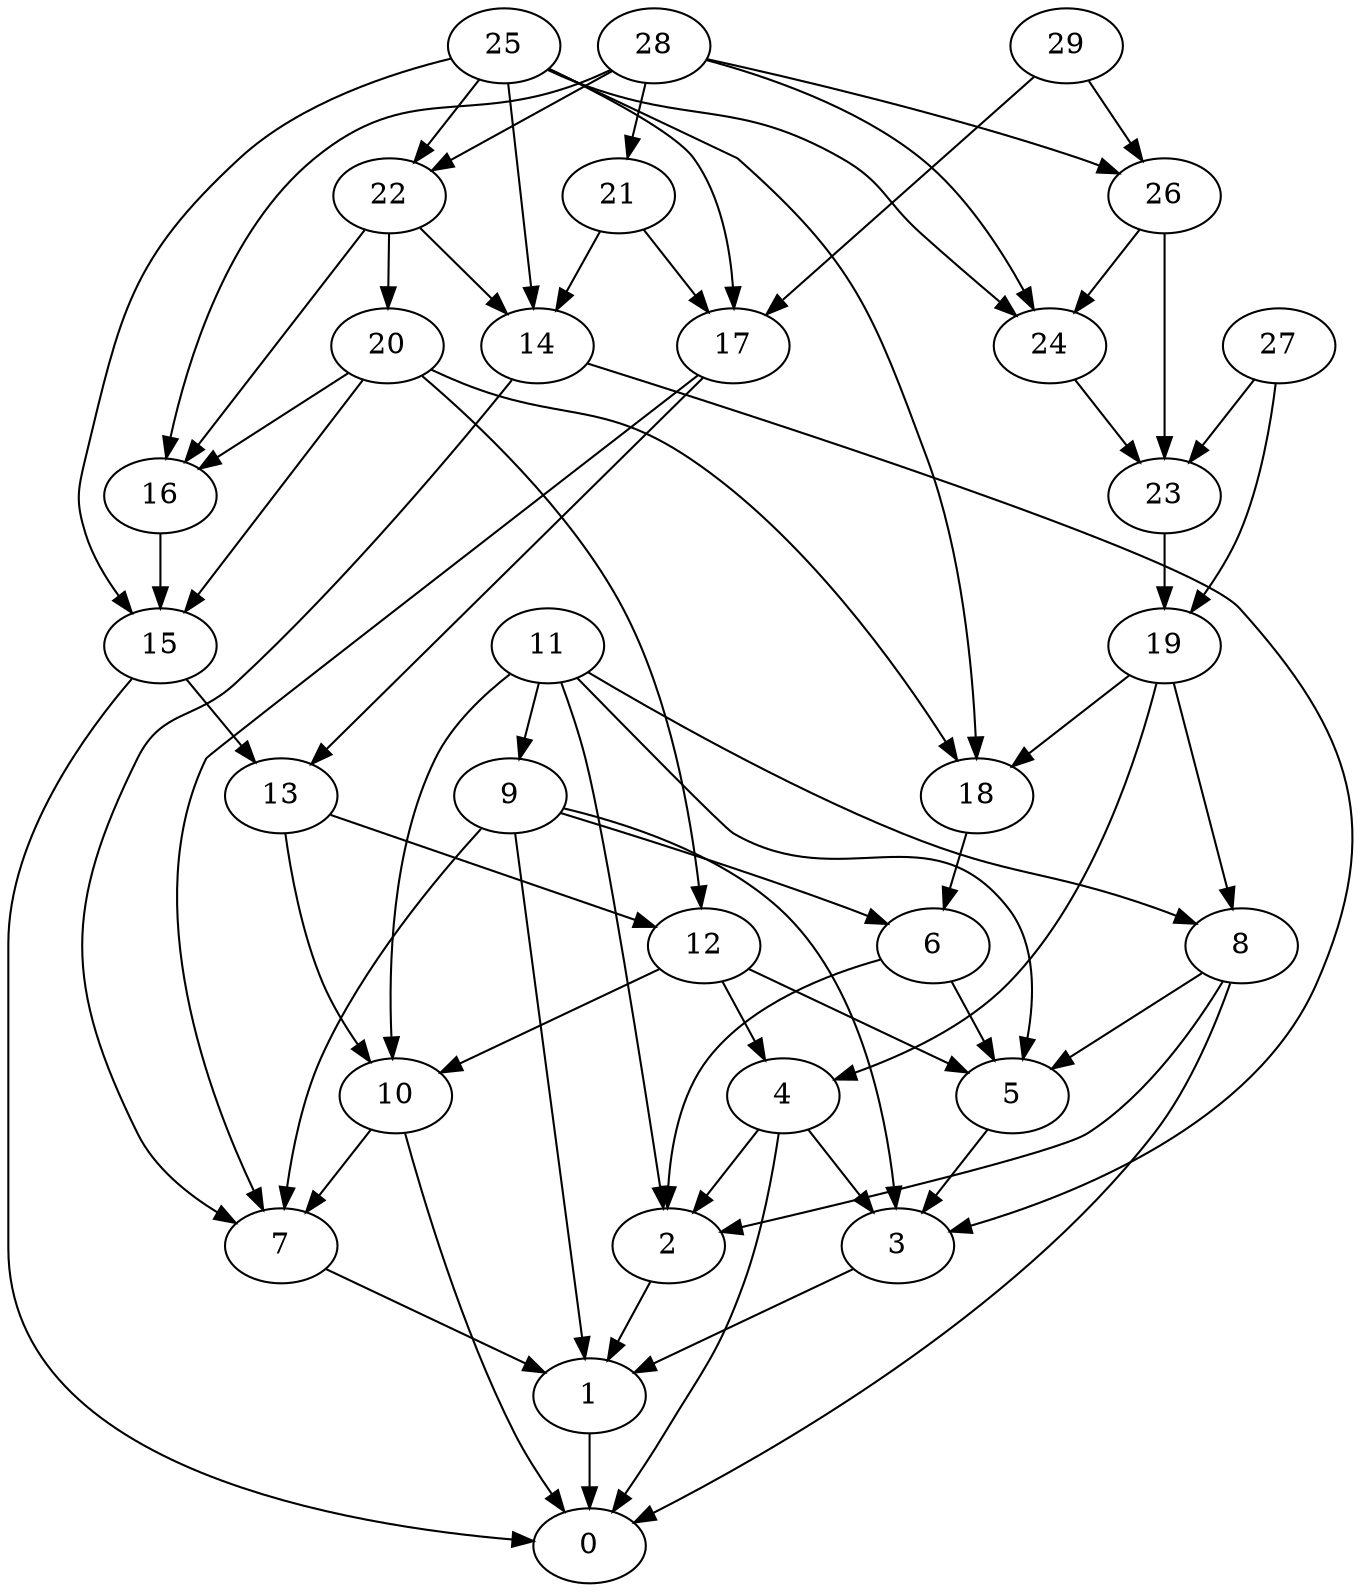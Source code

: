 digraph my_graph {
0;
1;
2;
3;
4;
5;
6;
7;
8;
9;
10;
11;
12;
13;
14;
15;
16;
17;
18;
19;
20;
21;
22;
23;
24;
25;
26;
27;
28;
29;
1->0
2->1
3->1
4->3
4->0
4->2
5->3
6->5
6->2
7->1
8->0
8->5
8->2
9->1
9->6
9->3
9->7
10->7
10->0
11->8
11->5
11->2
11->10
11->9
12->4
12->5
12->10
13->10
13->12
14->3
14->7
15->13
15->0
16->15
17->13
17->7
18->6
19->8
19->4
19->18
20->12
20->15
20->16
20->18
21->17
21->14
22->16
22->20
22->14
23->19
24->23
25->22
25->18
25->24
25->17
25->14
25->15
26->23
26->24
27->23
27->19
28->22
28->16
28->26
28->24
28->21
29->26
29->17
}